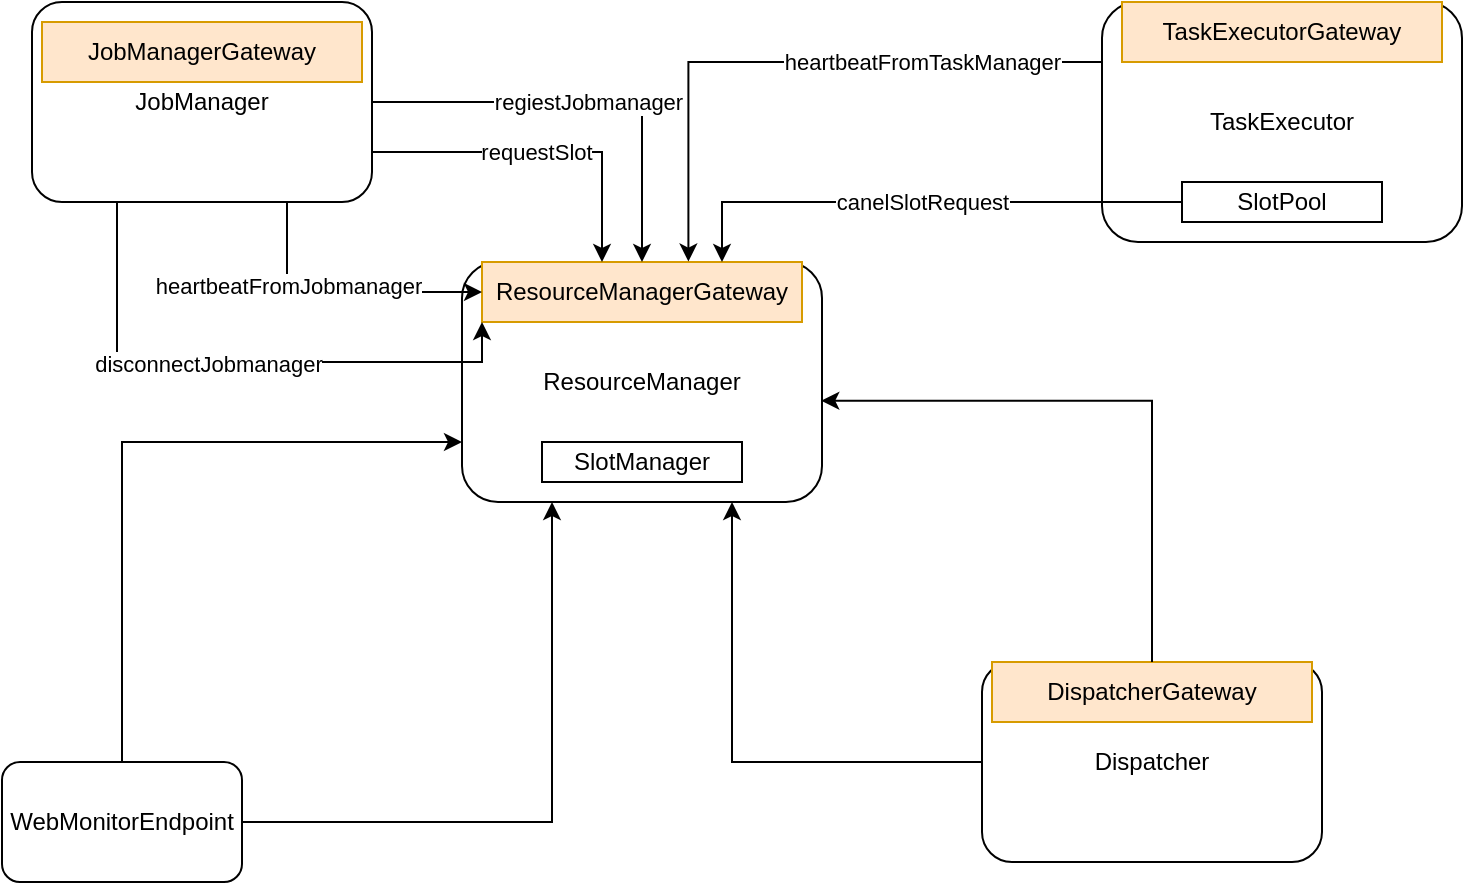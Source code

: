 <mxfile version="13.9.9" type="device"><diagram id="083R-liRfcoK02DW_LKL" name="第 1 页"><mxGraphModel dx="1024" dy="592" grid="1" gridSize="10" guides="1" tooltips="1" connect="1" arrows="1" fold="1" page="1" pageScale="1" pageWidth="827" pageHeight="1169" math="0" shadow="0"><root><mxCell id="0"/><mxCell id="1" parent="0"/><mxCell id="BnrB_dsL33ByYYXcN0gm-32" style="edgeStyle=orthogonalEdgeStyle;rounded=0;orthogonalLoop=1;jettySize=auto;html=1;entryX=0;entryY=0.75;entryDx=0;entryDy=0;exitX=0.5;exitY=0;exitDx=0;exitDy=0;" edge="1" parent="1" source="BnrB_dsL33ByYYXcN0gm-13" target="BnrB_dsL33ByYYXcN0gm-1"><mxGeometry relative="1" as="geometry"/></mxCell><mxCell id="BnrB_dsL33ByYYXcN0gm-33" style="edgeStyle=orthogonalEdgeStyle;rounded=0;orthogonalLoop=1;jettySize=auto;html=1;entryX=0.25;entryY=1;entryDx=0;entryDy=0;" edge="1" parent="1" source="BnrB_dsL33ByYYXcN0gm-13" target="BnrB_dsL33ByYYXcN0gm-1"><mxGeometry relative="1" as="geometry"/></mxCell><mxCell id="BnrB_dsL33ByYYXcN0gm-13" value="WebMonitorEndpoint" style="rounded=1;whiteSpace=wrap;html=1;" vertex="1" parent="1"><mxGeometry x="40" y="480" width="120" height="60" as="geometry"/></mxCell><mxCell id="BnrB_dsL33ByYYXcN0gm-14" value="" style="group" vertex="1" connectable="0" parent="1"><mxGeometry x="55" y="100" width="170" height="100" as="geometry"/></mxCell><mxCell id="BnrB_dsL33ByYYXcN0gm-7" value="JobManager" style="rounded=1;whiteSpace=wrap;html=1;" vertex="1" parent="BnrB_dsL33ByYYXcN0gm-14"><mxGeometry width="170" height="100" as="geometry"/></mxCell><mxCell id="BnrB_dsL33ByYYXcN0gm-8" value="JobManagerGateway" style="text;html=1;strokeColor=#d79b00;fillColor=#ffe6cc;align=center;verticalAlign=middle;whiteSpace=wrap;rounded=0;" vertex="1" parent="BnrB_dsL33ByYYXcN0gm-14"><mxGeometry x="5" y="10" width="160" height="30" as="geometry"/></mxCell><mxCell id="BnrB_dsL33ByYYXcN0gm-15" value="" style="group" vertex="1" connectable="0" parent="1"><mxGeometry x="590" y="100" width="180" height="120" as="geometry"/></mxCell><mxCell id="BnrB_dsL33ByYYXcN0gm-4" value="TaskExecutor" style="rounded=1;whiteSpace=wrap;html=1;" vertex="1" parent="BnrB_dsL33ByYYXcN0gm-15"><mxGeometry width="180" height="120" as="geometry"/></mxCell><mxCell id="BnrB_dsL33ByYYXcN0gm-5" value="TaskExecutorGateway" style="text;html=1;strokeColor=#d79b00;fillColor=#ffe6cc;align=center;verticalAlign=middle;whiteSpace=wrap;rounded=0;" vertex="1" parent="BnrB_dsL33ByYYXcN0gm-15"><mxGeometry x="10" width="160" height="30" as="geometry"/></mxCell><mxCell id="BnrB_dsL33ByYYXcN0gm-6" value="SlotPool" style="rounded=0;whiteSpace=wrap;html=1;" vertex="1" parent="BnrB_dsL33ByYYXcN0gm-15"><mxGeometry x="40" y="90" width="100" height="20" as="geometry"/></mxCell><mxCell id="BnrB_dsL33ByYYXcN0gm-16" value="" style="group" vertex="1" connectable="0" parent="1"><mxGeometry x="270" y="230" width="180" height="120" as="geometry"/></mxCell><mxCell id="BnrB_dsL33ByYYXcN0gm-1" value="ResourceManager" style="rounded=1;whiteSpace=wrap;html=1;" vertex="1" parent="BnrB_dsL33ByYYXcN0gm-16"><mxGeometry width="180" height="120" as="geometry"/></mxCell><mxCell id="BnrB_dsL33ByYYXcN0gm-2" value="ResourceManagerGateway" style="text;html=1;strokeColor=#d79b00;fillColor=#ffe6cc;align=center;verticalAlign=middle;whiteSpace=wrap;rounded=0;" vertex="1" parent="BnrB_dsL33ByYYXcN0gm-16"><mxGeometry x="10" width="160" height="30" as="geometry"/></mxCell><mxCell id="BnrB_dsL33ByYYXcN0gm-3" value="SlotManager" style="rounded=0;whiteSpace=wrap;html=1;" vertex="1" parent="BnrB_dsL33ByYYXcN0gm-16"><mxGeometry x="40" y="90" width="100" height="20" as="geometry"/></mxCell><mxCell id="BnrB_dsL33ByYYXcN0gm-17" value="" style="group" vertex="1" connectable="0" parent="1"><mxGeometry x="530" y="430" width="170" height="100" as="geometry"/></mxCell><mxCell id="BnrB_dsL33ByYYXcN0gm-11" value="Dispatcher" style="rounded=1;whiteSpace=wrap;html=1;" vertex="1" parent="BnrB_dsL33ByYYXcN0gm-17"><mxGeometry width="170" height="100" as="geometry"/></mxCell><mxCell id="BnrB_dsL33ByYYXcN0gm-12" value="DispatcherGateway" style="text;html=1;strokeColor=#d79b00;fillColor=#ffe6cc;align=center;verticalAlign=middle;whiteSpace=wrap;rounded=0;" vertex="1" parent="BnrB_dsL33ByYYXcN0gm-17"><mxGeometry x="5" width="160" height="30" as="geometry"/></mxCell><mxCell id="BnrB_dsL33ByYYXcN0gm-18" style="edgeStyle=orthogonalEdgeStyle;rounded=0;orthogonalLoop=1;jettySize=auto;html=1;entryX=0.5;entryY=0;entryDx=0;entryDy=0;" edge="1" parent="1" source="BnrB_dsL33ByYYXcN0gm-7" target="BnrB_dsL33ByYYXcN0gm-2"><mxGeometry relative="1" as="geometry"/></mxCell><mxCell id="BnrB_dsL33ByYYXcN0gm-19" value="regiestJobmanager" style="edgeLabel;html=1;align=center;verticalAlign=middle;resizable=0;points=[];" vertex="1" connectable="0" parent="BnrB_dsL33ByYYXcN0gm-18"><mxGeometry x="0.001" relative="1" as="geometry"><mxPoint as="offset"/></mxGeometry></mxCell><mxCell id="BnrB_dsL33ByYYXcN0gm-20" style="edgeStyle=orthogonalEdgeStyle;rounded=0;orthogonalLoop=1;jettySize=auto;html=1;exitX=1;exitY=0.75;exitDx=0;exitDy=0;entryX=0.375;entryY=0;entryDx=0;entryDy=0;entryPerimeter=0;" edge="1" parent="1" source="BnrB_dsL33ByYYXcN0gm-7" target="BnrB_dsL33ByYYXcN0gm-2"><mxGeometry relative="1" as="geometry"/></mxCell><mxCell id="BnrB_dsL33ByYYXcN0gm-21" value="requestSlot" style="edgeLabel;html=1;align=center;verticalAlign=middle;resizable=0;points=[];" vertex="1" connectable="0" parent="BnrB_dsL33ByYYXcN0gm-20"><mxGeometry x="-0.04" relative="1" as="geometry"><mxPoint as="offset"/></mxGeometry></mxCell><mxCell id="BnrB_dsL33ByYYXcN0gm-22" style="edgeStyle=orthogonalEdgeStyle;rounded=0;orthogonalLoop=1;jettySize=auto;html=1;exitX=0.75;exitY=1;exitDx=0;exitDy=0;entryX=0;entryY=0.5;entryDx=0;entryDy=0;" edge="1" parent="1" source="BnrB_dsL33ByYYXcN0gm-7" target="BnrB_dsL33ByYYXcN0gm-2"><mxGeometry relative="1" as="geometry"/></mxCell><mxCell id="BnrB_dsL33ByYYXcN0gm-23" value="heartbeatFromJobmanager" style="edgeLabel;html=1;align=center;verticalAlign=middle;resizable=0;points=[];" vertex="1" connectable="0" parent="BnrB_dsL33ByYYXcN0gm-22"><mxGeometry x="0.113" y="3" relative="1" as="geometry"><mxPoint x="-34.5" as="offset"/></mxGeometry></mxCell><mxCell id="BnrB_dsL33ByYYXcN0gm-24" style="edgeStyle=orthogonalEdgeStyle;rounded=0;orthogonalLoop=1;jettySize=auto;html=1;exitX=0.25;exitY=1;exitDx=0;exitDy=0;entryX=0;entryY=1;entryDx=0;entryDy=0;" edge="1" parent="1" source="BnrB_dsL33ByYYXcN0gm-7" target="BnrB_dsL33ByYYXcN0gm-2"><mxGeometry relative="1" as="geometry"/></mxCell><mxCell id="BnrB_dsL33ByYYXcN0gm-25" value="disconnectJobmanager" style="edgeLabel;html=1;align=center;verticalAlign=middle;resizable=0;points=[];" vertex="1" connectable="0" parent="BnrB_dsL33ByYYXcN0gm-24"><mxGeometry x="-0.114" y="-1" relative="1" as="geometry"><mxPoint as="offset"/></mxGeometry></mxCell><mxCell id="BnrB_dsL33ByYYXcN0gm-26" style="edgeStyle=orthogonalEdgeStyle;rounded=0;orthogonalLoop=1;jettySize=auto;html=1;exitX=0;exitY=0.25;exitDx=0;exitDy=0;entryX=0.645;entryY=-0.007;entryDx=0;entryDy=0;entryPerimeter=0;" edge="1" parent="1" source="BnrB_dsL33ByYYXcN0gm-4" target="BnrB_dsL33ByYYXcN0gm-2"><mxGeometry relative="1" as="geometry"/></mxCell><mxCell id="BnrB_dsL33ByYYXcN0gm-27" value="heartbeatFromTaskManager" style="edgeLabel;html=1;align=center;verticalAlign=middle;resizable=0;points=[];" vertex="1" connectable="0" parent="BnrB_dsL33ByYYXcN0gm-26"><mxGeometry x="-0.058" relative="1" as="geometry"><mxPoint x="54" as="offset"/></mxGeometry></mxCell><mxCell id="BnrB_dsL33ByYYXcN0gm-28" style="edgeStyle=orthogonalEdgeStyle;rounded=0;orthogonalLoop=1;jettySize=auto;html=1;entryX=0.75;entryY=0;entryDx=0;entryDy=0;" edge="1" parent="1" source="BnrB_dsL33ByYYXcN0gm-6" target="BnrB_dsL33ByYYXcN0gm-2"><mxGeometry relative="1" as="geometry"/></mxCell><mxCell id="BnrB_dsL33ByYYXcN0gm-29" value="canelSlotRequest" style="edgeLabel;html=1;align=center;verticalAlign=middle;resizable=0;points=[];" vertex="1" connectable="0" parent="BnrB_dsL33ByYYXcN0gm-28"><mxGeometry x="0.457" y="-2" relative="1" as="geometry"><mxPoint x="59" y="2" as="offset"/></mxGeometry></mxCell><mxCell id="BnrB_dsL33ByYYXcN0gm-30" style="edgeStyle=orthogonalEdgeStyle;rounded=0;orthogonalLoop=1;jettySize=auto;html=1;exitX=0.5;exitY=0;exitDx=0;exitDy=0;entryX=0.998;entryY=0.578;entryDx=0;entryDy=0;entryPerimeter=0;" edge="1" parent="1" source="BnrB_dsL33ByYYXcN0gm-12" target="BnrB_dsL33ByYYXcN0gm-1"><mxGeometry relative="1" as="geometry"/></mxCell><mxCell id="BnrB_dsL33ByYYXcN0gm-31" style="edgeStyle=orthogonalEdgeStyle;rounded=0;orthogonalLoop=1;jettySize=auto;html=1;entryX=0.75;entryY=1;entryDx=0;entryDy=0;" edge="1" parent="1" source="BnrB_dsL33ByYYXcN0gm-11" target="BnrB_dsL33ByYYXcN0gm-1"><mxGeometry relative="1" as="geometry"/></mxCell></root></mxGraphModel></diagram></mxfile>